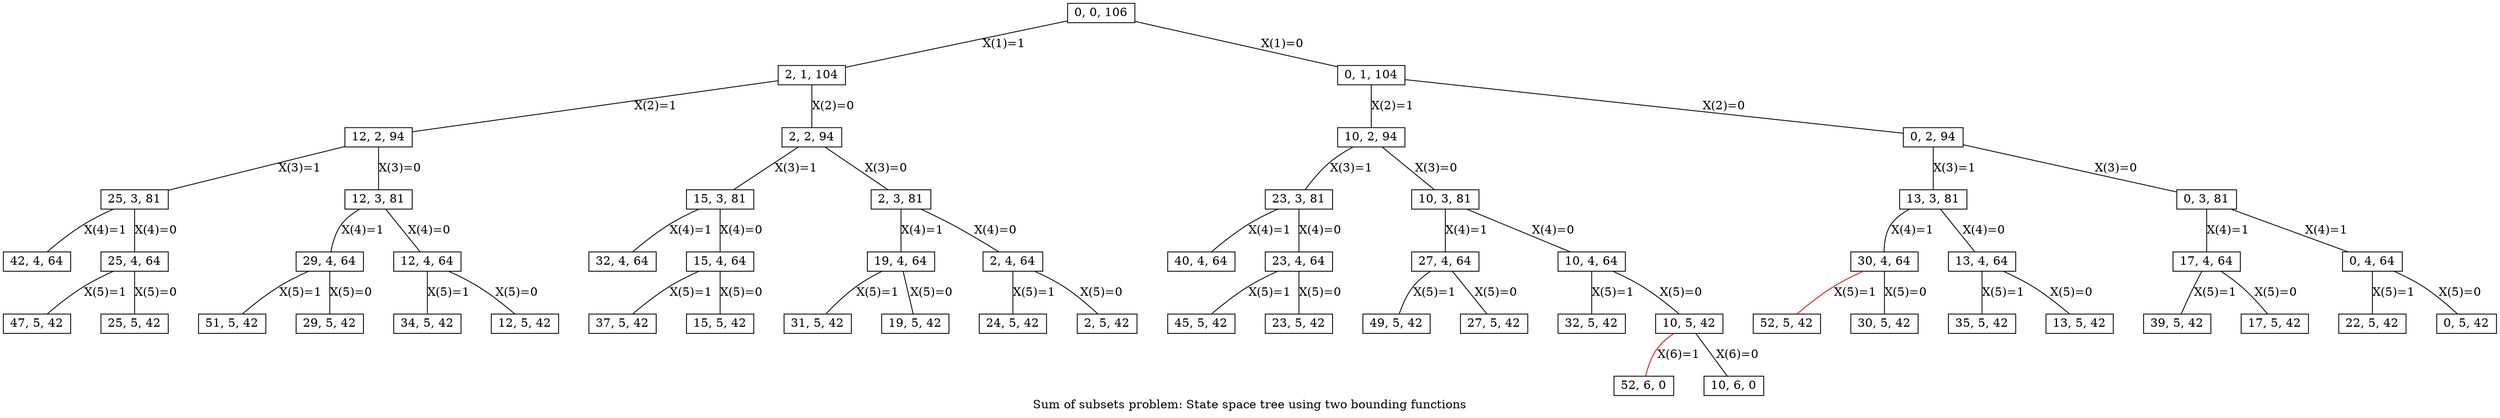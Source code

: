 graph tree
{
    label="Sum of subsets problem: State space tree using two bounding functions"
	nodesep=0.5;
    charset="UTF-8";
	fixedsize=false;
    node [width=0, height=0, shape=box, concentrate=true];
    "0, 0, 106" -- "2, 1, 104"[label="X(1)=1"]
	"0, 0, 106" -- "0, 1, 104"[label="X(1)=0"]
	"2, 1, 104" -- "12, 2, 94"[label="X(2)=1"]
	"2, 1, 104" -- "2, 2, 94" [label="X(2)=0"]
	"0, 1, 104" -- "10, 2, 94"[label="X(2)=1"]
	"0, 1, 104" -- "0, 2, 94" [label="X(2)=0"]
	"12, 2, 94" -- "25, 3, 81"[label="X(3)=1"]
	"12, 2, 94" -- "12, 3, 81"[label="X(3)=0"]
	"2, 2, 94"  -- "15, 3, 81"[label="X(3)=1"]
	"2, 2, 94"  -- "2, 3, 81" [label="X(3)=0"]
	"10, 2, 94" -- "23, 3, 81"[label="X(3)=1"]
	"10, 2, 94" -- "10, 3, 81"[label="X(3)=0"]
	"0, 2, 94"  -- "13, 3, 81"[label="X(3)=1"]
	"0, 2, 94"  -- "0, 3, 81" [label="X(3)=0"]
	"25, 3, 81" -- "42, 4, 64"[label="X(4)=1"]
	"25, 3, 81" -- "25, 4, 64"[label="X(4)=0"]
	"12, 3, 81" -- "29, 4, 64"[label="X(4)=1"]
	"12, 3, 81" -- "12, 4, 64"[label="X(4)=0"]
	"15, 3, 81" -- "32, 4, 64"[label="X(4)=1"]
	"15, 3, 81" -- "15, 4, 64"[label="X(4)=0"]
	"2, 3, 81"  -- "19, 4, 64"[label="X(4)=1"]
	"2, 3, 81"  -- "2, 4, 64" [label="X(4)=0"]
	"23, 3, 81" -- "40, 4, 64"[label="X(4)=1"]
	"23, 3, 81" -- "23, 4, 64"[label="X(4)=0"]
	"10, 3, 81" -- "27, 4, 64"[label="X(4)=1"]
	"10, 3, 81" -- "10, 4, 64"[label="X(4)=0"]
	"13, 3, 81" -- "30, 4, 64"[label="X(4)=1"]
	"13, 3, 81" -- "13, 4, 64"[label="X(4)=0"]
	"0, 3, 81"  -- "17, 4, 64"[label="X(4)=1"]
	"0, 3, 81"  -- "0, 4, 64" [label="X(4)=1"]
	"25, 4, 64" -- "47, 5, 42"[label="X(5)=1"]
	"25, 4, 64" -- "25, 5, 42"[label="X(5)=0"]
	"29, 4, 64" -- "51, 5, 42"[label="X(5)=1"]
	"29, 4, 64" -- "29, 5, 42"[label="X(5)=0"]
	"12, 4, 64" -- "34, 5, 42"[label="X(5)=1"]
	"12, 4, 64" -- "12, 5, 42"[label="X(5)=0"]
	"15, 4, 64" -- "37, 5, 42"[label="X(5)=1"]
	"15, 4, 64" -- "15, 5, 42"[label="X(5)=0"]
	"19, 4, 64" -- "31, 5, 42"[label="X(5)=1"]
	"19, 4, 64" -- "19, 5, 42"[label="X(5)=0"]
	"2, 4, 64"  -- "24, 5, 42"[label="X(5)=1"]
	"2, 4, 64"  -- "2, 5, 42" [label="X(5)=0"]
	"23, 4, 64" -- "45, 5, 42"[label="X(5)=1"]
	"23, 4, 64" -- "23, 5, 42"[label="X(5)=0"]
	"27, 4, 64" -- "49, 5, 42"[label="X(5)=1"]
	"27, 4, 64" -- "27, 5, 42"[label="X(5)=0"]
	"10, 4, 64" -- "32, 5, 42"[label="X(5)=1"]
	"10, 4, 64" -- "10, 5, 42"[label="X(5)=0"]
	"30, 4, 64" -- "52, 5, 42"[color="red"][label="X(5)=1"]
	"30, 4, 64" -- "30, 5, 42"[label="X(5)=0"]
	"13, 4, 64" -- "35, 5, 42"[label="X(5)=1"]
	"13, 4, 64" -- "13, 5, 42"[label="X(5)=0"]
	"17, 4, 64" -- "39, 5, 42"[label="X(5)=1"]
	"17, 4, 64" -- "17, 5, 42"[label="X(5)=0"]
	"0, 4, 64"  -- "22, 5, 42"[label="X(5)=1"]
	"0, 4, 64"  -- "0, 5, 42" [label="X(5)=0"]
	"10, 5, 42" -- "52, 6, 0" [color="red"] [label="X(6)=1"]
	"10, 5, 42" -- "10, 6, 0" [label="X(6)=0"]
}

